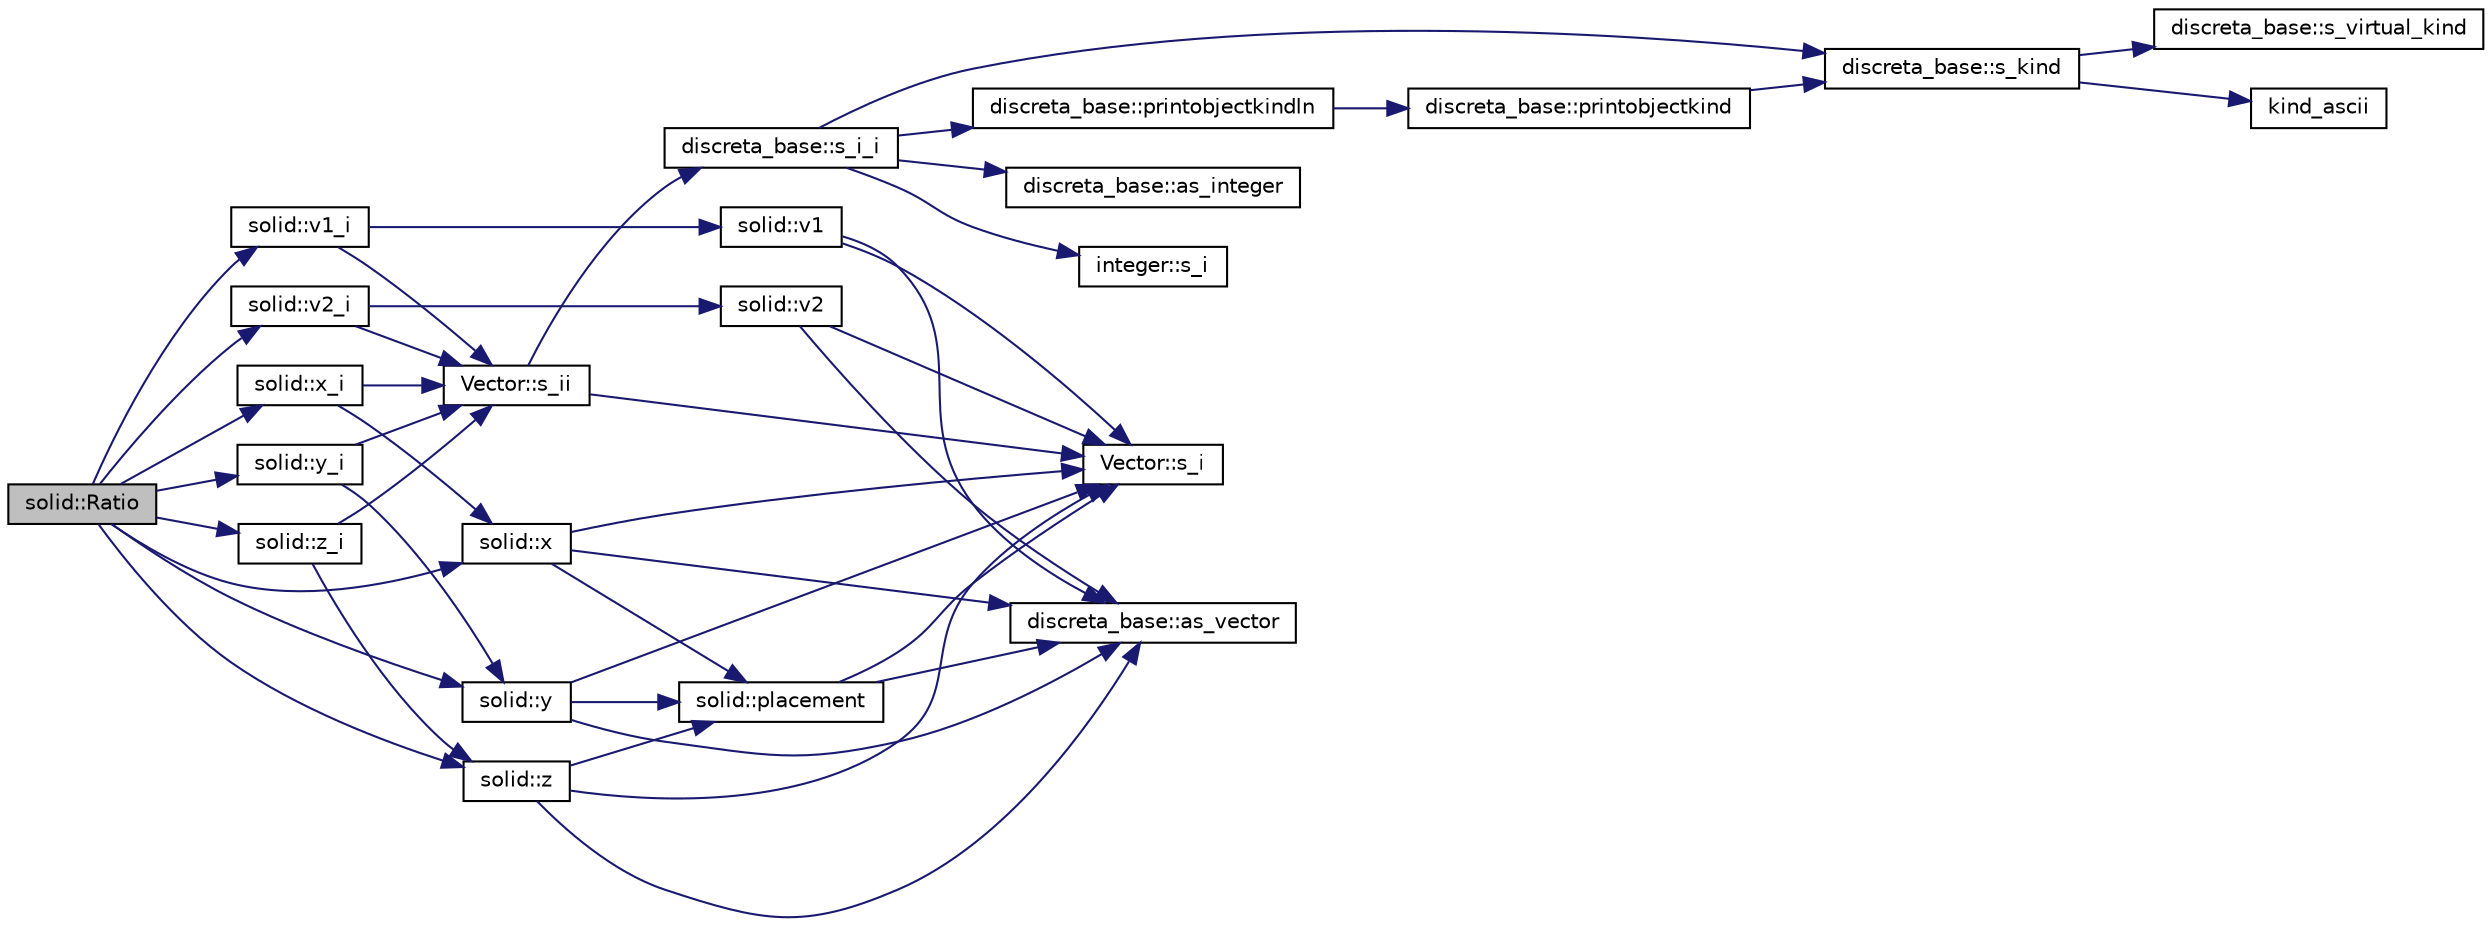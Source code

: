 digraph "solid::Ratio"
{
  edge [fontname="Helvetica",fontsize="10",labelfontname="Helvetica",labelfontsize="10"];
  node [fontname="Helvetica",fontsize="10",shape=record];
  rankdir="LR";
  Node3795 [label="solid::Ratio",height=0.2,width=0.4,color="black", fillcolor="grey75", style="filled", fontcolor="black"];
  Node3795 -> Node3796 [color="midnightblue",fontsize="10",style="solid",fontname="Helvetica"];
  Node3796 [label="solid::v1_i",height=0.2,width=0.4,color="black", fillcolor="white", style="filled",URL="$d8/def/classsolid.html#a1e0894ad230270e0a74f49e4cc8bde8f"];
  Node3796 -> Node3797 [color="midnightblue",fontsize="10",style="solid",fontname="Helvetica"];
  Node3797 [label="solid::v1",height=0.2,width=0.4,color="black", fillcolor="white", style="filled",URL="$d8/def/classsolid.html#a9f4ad6a7821b9be2f0f1e19cdb23933c"];
  Node3797 -> Node3798 [color="midnightblue",fontsize="10",style="solid",fontname="Helvetica"];
  Node3798 [label="Vector::s_i",height=0.2,width=0.4,color="black", fillcolor="white", style="filled",URL="$d5/db2/class_vector.html#a1c4fe1752523df8119f70dd550244871"];
  Node3797 -> Node3799 [color="midnightblue",fontsize="10",style="solid",fontname="Helvetica"];
  Node3799 [label="discreta_base::as_vector",height=0.2,width=0.4,color="black", fillcolor="white", style="filled",URL="$d7/d71/classdiscreta__base.html#a7bdd6cae39c380b128ee9e17e42cf020"];
  Node3796 -> Node3800 [color="midnightblue",fontsize="10",style="solid",fontname="Helvetica"];
  Node3800 [label="Vector::s_ii",height=0.2,width=0.4,color="black", fillcolor="white", style="filled",URL="$d5/db2/class_vector.html#a75d4942cc7b9794717b4846c10520db8"];
  Node3800 -> Node3798 [color="midnightblue",fontsize="10",style="solid",fontname="Helvetica"];
  Node3800 -> Node3801 [color="midnightblue",fontsize="10",style="solid",fontname="Helvetica"];
  Node3801 [label="discreta_base::s_i_i",height=0.2,width=0.4,color="black", fillcolor="white", style="filled",URL="$d7/d71/classdiscreta__base.html#aadb92c01fbe69b3034b0214b33fbc735"];
  Node3801 -> Node3802 [color="midnightblue",fontsize="10",style="solid",fontname="Helvetica"];
  Node3802 [label="discreta_base::s_kind",height=0.2,width=0.4,color="black", fillcolor="white", style="filled",URL="$d7/d71/classdiscreta__base.html#a8a830025c74adbbc3362418a7c2ba157"];
  Node3802 -> Node3803 [color="midnightblue",fontsize="10",style="solid",fontname="Helvetica"];
  Node3803 [label="discreta_base::s_virtual_kind",height=0.2,width=0.4,color="black", fillcolor="white", style="filled",URL="$d7/d71/classdiscreta__base.html#a52778a6d6943a468be083d0785d418fb"];
  Node3802 -> Node3804 [color="midnightblue",fontsize="10",style="solid",fontname="Helvetica"];
  Node3804 [label="kind_ascii",height=0.2,width=0.4,color="black", fillcolor="white", style="filled",URL="$d9/d60/discreta_8h.html#ad0ce825a9f29bc6cec27e1b64cfe27bf"];
  Node3801 -> Node3805 [color="midnightblue",fontsize="10",style="solid",fontname="Helvetica"];
  Node3805 [label="discreta_base::printobjectkindln",height=0.2,width=0.4,color="black", fillcolor="white", style="filled",URL="$d7/d71/classdiscreta__base.html#a677ccc8f392ebedde05e453f8cf59559"];
  Node3805 -> Node3806 [color="midnightblue",fontsize="10",style="solid",fontname="Helvetica"];
  Node3806 [label="discreta_base::printobjectkind",height=0.2,width=0.4,color="black", fillcolor="white", style="filled",URL="$d7/d71/classdiscreta__base.html#aa75a1314aa706909b029664944904231"];
  Node3806 -> Node3802 [color="midnightblue",fontsize="10",style="solid",fontname="Helvetica"];
  Node3801 -> Node3807 [color="midnightblue",fontsize="10",style="solid",fontname="Helvetica"];
  Node3807 [label="discreta_base::as_integer",height=0.2,width=0.4,color="black", fillcolor="white", style="filled",URL="$d7/d71/classdiscreta__base.html#a00d7691eaf874fd283d942692fe8dd26"];
  Node3801 -> Node3808 [color="midnightblue",fontsize="10",style="solid",fontname="Helvetica"];
  Node3808 [label="integer::s_i",height=0.2,width=0.4,color="black", fillcolor="white", style="filled",URL="$d0/de5/classinteger.html#adf28e9f94d4c844adaa950deeb80b904"];
  Node3795 -> Node3809 [color="midnightblue",fontsize="10",style="solid",fontname="Helvetica"];
  Node3809 [label="solid::v2_i",height=0.2,width=0.4,color="black", fillcolor="white", style="filled",URL="$d8/def/classsolid.html#a762c91ec8b487c2cacde991fb1c9fed4"];
  Node3809 -> Node3810 [color="midnightblue",fontsize="10",style="solid",fontname="Helvetica"];
  Node3810 [label="solid::v2",height=0.2,width=0.4,color="black", fillcolor="white", style="filled",URL="$d8/def/classsolid.html#a49eb435004424f5d9fa17d55489a9a94"];
  Node3810 -> Node3798 [color="midnightblue",fontsize="10",style="solid",fontname="Helvetica"];
  Node3810 -> Node3799 [color="midnightblue",fontsize="10",style="solid",fontname="Helvetica"];
  Node3809 -> Node3800 [color="midnightblue",fontsize="10",style="solid",fontname="Helvetica"];
  Node3795 -> Node3811 [color="midnightblue",fontsize="10",style="solid",fontname="Helvetica"];
  Node3811 [label="solid::x",height=0.2,width=0.4,color="black", fillcolor="white", style="filled",URL="$d8/def/classsolid.html#ab9c0f7598fe0b626a7f819d04b935996"];
  Node3811 -> Node3812 [color="midnightblue",fontsize="10",style="solid",fontname="Helvetica"];
  Node3812 [label="solid::placement",height=0.2,width=0.4,color="black", fillcolor="white", style="filled",URL="$d8/def/classsolid.html#ac06c1e06d6dc5c6f43b1c850892548c8"];
  Node3812 -> Node3798 [color="midnightblue",fontsize="10",style="solid",fontname="Helvetica"];
  Node3812 -> Node3799 [color="midnightblue",fontsize="10",style="solid",fontname="Helvetica"];
  Node3811 -> Node3798 [color="midnightblue",fontsize="10",style="solid",fontname="Helvetica"];
  Node3811 -> Node3799 [color="midnightblue",fontsize="10",style="solid",fontname="Helvetica"];
  Node3795 -> Node3813 [color="midnightblue",fontsize="10",style="solid",fontname="Helvetica"];
  Node3813 [label="solid::x_i",height=0.2,width=0.4,color="black", fillcolor="white", style="filled",URL="$d8/def/classsolid.html#a701de0f753ff85c6e3e05fbd5ffcf8b4"];
  Node3813 -> Node3811 [color="midnightblue",fontsize="10",style="solid",fontname="Helvetica"];
  Node3813 -> Node3800 [color="midnightblue",fontsize="10",style="solid",fontname="Helvetica"];
  Node3795 -> Node3814 [color="midnightblue",fontsize="10",style="solid",fontname="Helvetica"];
  Node3814 [label="solid::y",height=0.2,width=0.4,color="black", fillcolor="white", style="filled",URL="$d8/def/classsolid.html#a3573a3af71aa86cf6d609442f19ca4b0"];
  Node3814 -> Node3812 [color="midnightblue",fontsize="10",style="solid",fontname="Helvetica"];
  Node3814 -> Node3798 [color="midnightblue",fontsize="10",style="solid",fontname="Helvetica"];
  Node3814 -> Node3799 [color="midnightblue",fontsize="10",style="solid",fontname="Helvetica"];
  Node3795 -> Node3815 [color="midnightblue",fontsize="10",style="solid",fontname="Helvetica"];
  Node3815 [label="solid::y_i",height=0.2,width=0.4,color="black", fillcolor="white", style="filled",URL="$d8/def/classsolid.html#a962e53cd90bf6f5bd8128ac940b2ffa9"];
  Node3815 -> Node3814 [color="midnightblue",fontsize="10",style="solid",fontname="Helvetica"];
  Node3815 -> Node3800 [color="midnightblue",fontsize="10",style="solid",fontname="Helvetica"];
  Node3795 -> Node3816 [color="midnightblue",fontsize="10",style="solid",fontname="Helvetica"];
  Node3816 [label="solid::z",height=0.2,width=0.4,color="black", fillcolor="white", style="filled",URL="$d8/def/classsolid.html#af8ab1d698896be2233691447b1107dcb"];
  Node3816 -> Node3812 [color="midnightblue",fontsize="10",style="solid",fontname="Helvetica"];
  Node3816 -> Node3798 [color="midnightblue",fontsize="10",style="solid",fontname="Helvetica"];
  Node3816 -> Node3799 [color="midnightblue",fontsize="10",style="solid",fontname="Helvetica"];
  Node3795 -> Node3817 [color="midnightblue",fontsize="10",style="solid",fontname="Helvetica"];
  Node3817 [label="solid::z_i",height=0.2,width=0.4,color="black", fillcolor="white", style="filled",URL="$d8/def/classsolid.html#af3764c9cbc0eaef0cc13ca062b87e1bf"];
  Node3817 -> Node3816 [color="midnightblue",fontsize="10",style="solid",fontname="Helvetica"];
  Node3817 -> Node3800 [color="midnightblue",fontsize="10",style="solid",fontname="Helvetica"];
}
